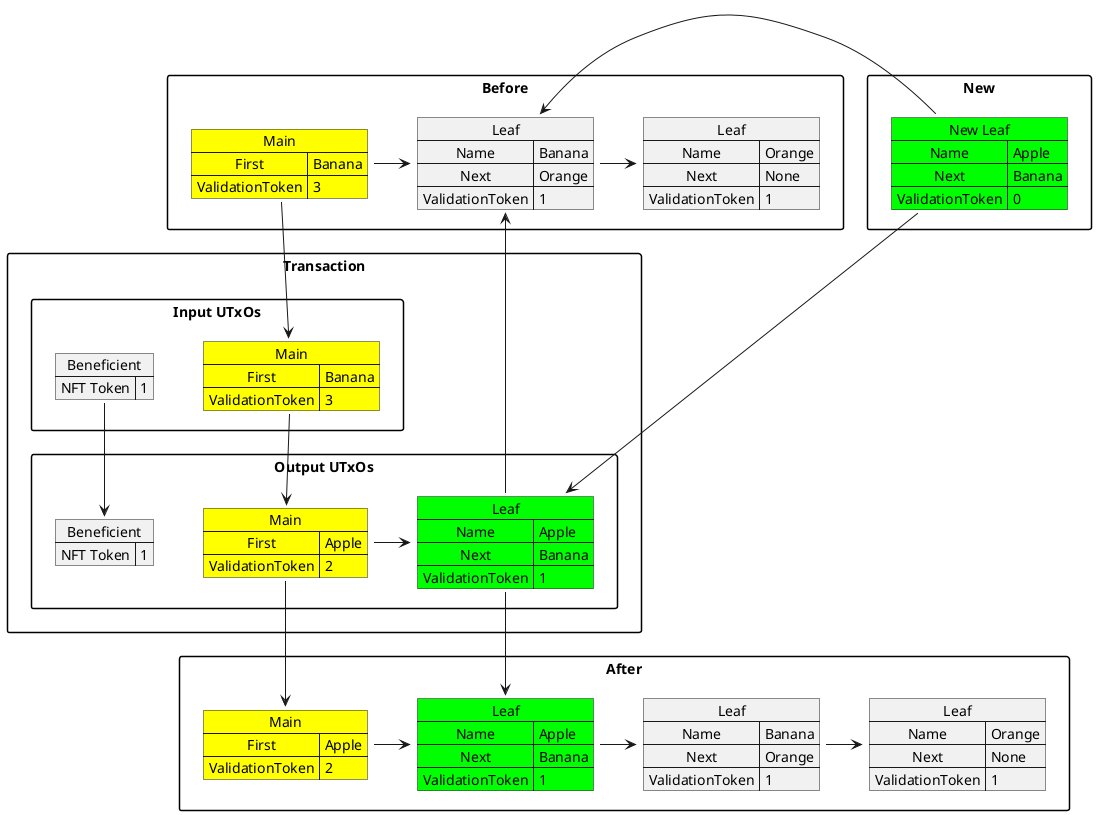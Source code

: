 @startuml Inputs
allowmixing
skinparam sameClassWidth true
skinparam packageStyle rectangle
top to bottom direction
'!theme toy
'skinparam ranksep 5
'skinparam nodesep 60
'left to right direction

package Before {

    map "Main" as BeforeMain #ffff00 {
        First => Banana
        ValidationToken => 3

    }

    map "Leaf" as BeforeBanana {
        Name => Banana
        Next => Orange
        ValidationToken => 1
    }

    map "Leaf" as BeforeOrange {
        Name => Orange
        Next => None
        ValidationToken => 1

    }
}

package New {
    map "New Leaf" as NewApple #00ff00 {
        Name => Apple
        Next => Banana
        ValidationToken => 0
    }
}

package Transaction {
    package "Input UTxOs" as Inputs {
        map "Main" as InputMain #ffff00 {
            First => Banana
            ValidationToken => 3
        }
        map "Beneficient" as InputBeneficient {
            NFT Token => 1
        }
    }

    package "Output UTxOs" as Outputs {
        map "Main" as OutputMain #ffff00 {
            First => Apple
            ValidationToken => 2
        }

        map "Leaf" as OutputApple #00ff00 {
            Name => Apple
            Next => Banana
            ValidationToken => 1
        }

        map "Beneficient" as OutputBeneficient {
            NFT Token => 1
        }
    }
}

package After {

    map "Main" as AfterMain #ffff00 {
        First => Apple
        ValidationToken => 2
    }

    map "Leaf" as AfterApple #00ff00 {
        Name => Apple
        Next => Banana
        ValidationToken => 1
    }

    map "Leaf" as AfterBanana {
        Name => Banana
        Next => Orange
        ValidationToken => 1
    }

    map "Leaf" as AfterOrange {
        Name => Orange
        Next => None
        ValidationToken => 1

    }
}

BeforeMain -> BeforeBanana
BeforeBanana -> BeforeOrange

BeforeMain --> InputMain
InputMain --> OutputMain
OutputMain --> AfterMain
InputBeneficient --> OutputBeneficient


NewApple ---> OutputApple
NewApple -> BeforeBanana
OutputMain -> OutputApple
OutputApple -> BeforeBanana
OutputApple -> AfterApple

AfterMain -> AfterApple
AfterApple -> AfterBanana
AfterBanana -> AfterOrange

@enduml